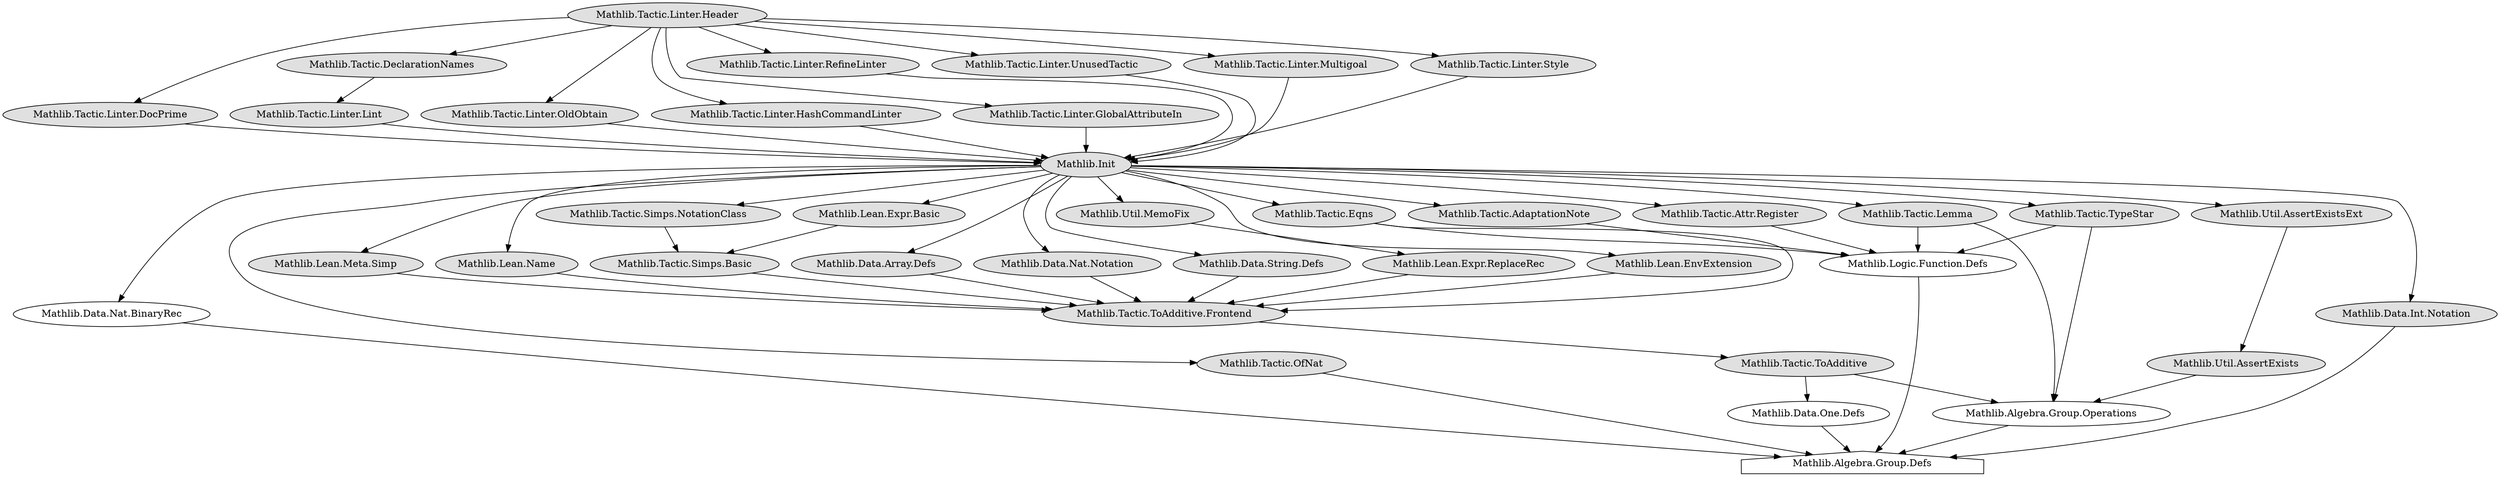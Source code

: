 digraph "import_graph" {
  "Mathlib.Data.One.Defs" [shape=ellipse];
  "Mathlib.Tactic.ToAdditive" -> "Mathlib.Data.One.Defs";
  "Mathlib.Data.Array.Defs" [style=filled, fillcolor="#e0e0e0", shape=ellipse];
  "Mathlib.Init" -> "Mathlib.Data.Array.Defs";
  "Mathlib.Tactic.Linter.DocPrime" [style=filled, fillcolor="#e0e0e0", shape=ellipse];
  "Mathlib.Tactic.Linter.Header" -> "Mathlib.Tactic.Linter.DocPrime";
  "Mathlib.Tactic.Linter.Lint" [style=filled, fillcolor="#e0e0e0", shape=ellipse];
  "Mathlib.Tactic.DeclarationNames" -> "Mathlib.Tactic.Linter.Lint";
  "Mathlib.Tactic.Lemma" [style=filled, fillcolor="#e0e0e0", shape=ellipse];
  "Mathlib.Init" -> "Mathlib.Tactic.Lemma";
  "Mathlib.Data.Nat.BinaryRec" [shape=ellipse];
  "Mathlib.Init" -> "Mathlib.Data.Nat.BinaryRec";
  "Mathlib.Tactic.ToAdditive.Frontend" [style=filled, fillcolor="#e0e0e0", shape=ellipse];
  "Mathlib.Data.Nat.Notation" -> "Mathlib.Tactic.ToAdditive.Frontend";
  "Mathlib.Data.String.Defs" -> "Mathlib.Tactic.ToAdditive.Frontend";
  "Mathlib.Data.Array.Defs" -> "Mathlib.Tactic.ToAdditive.Frontend";
  "Mathlib.Lean.Expr.ReplaceRec" -> "Mathlib.Tactic.ToAdditive.Frontend";
  "Mathlib.Lean.EnvExtension" -> "Mathlib.Tactic.ToAdditive.Frontend";
  "Mathlib.Lean.Meta.Simp" -> "Mathlib.Tactic.ToAdditive.Frontend";
  "Mathlib.Lean.Name" -> "Mathlib.Tactic.ToAdditive.Frontend";
  "Mathlib.Tactic.Eqns" -> "Mathlib.Tactic.ToAdditive.Frontend";
  "Mathlib.Tactic.Simps.Basic" -> "Mathlib.Tactic.ToAdditive.Frontend";
  "Mathlib.Tactic.DeclarationNames" [style=filled, fillcolor="#e0e0e0", shape=ellipse];
  "Mathlib.Tactic.Linter.Header" -> "Mathlib.Tactic.DeclarationNames";
  "Mathlib.Tactic.TypeStar" [style=filled, fillcolor="#e0e0e0", shape=ellipse];
  "Mathlib.Init" -> "Mathlib.Tactic.TypeStar";
  "Mathlib.Tactic.Linter.Header" [style=filled, fillcolor="#e0e0e0", shape=ellipse];
  "Mathlib.Tactic.Attr.Register" [style=filled, fillcolor="#e0e0e0", shape=ellipse];
  "Mathlib.Init" -> "Mathlib.Tactic.Attr.Register";
  "Mathlib.Lean.Name" [style=filled, fillcolor="#e0e0e0", shape=ellipse];
  "Mathlib.Init" -> "Mathlib.Lean.Name";
  "Mathlib.Data.Nat.Notation" [style=filled, fillcolor="#e0e0e0", shape=ellipse];
  "Mathlib.Init" -> "Mathlib.Data.Nat.Notation";
  "Mathlib.Data.String.Defs" [style=filled, fillcolor="#e0e0e0", shape=ellipse];
  "Mathlib.Init" -> "Mathlib.Data.String.Defs";
  "Mathlib.Lean.Expr.ReplaceRec" [style=filled, fillcolor="#e0e0e0", shape=ellipse];
  "Mathlib.Util.MemoFix" -> "Mathlib.Lean.Expr.ReplaceRec";
  "Mathlib.Tactic.Linter.OldObtain" [style=filled, fillcolor="#e0e0e0", shape=ellipse];
  "Mathlib.Tactic.Linter.Header" -> "Mathlib.Tactic.Linter.OldObtain";
  "Mathlib.Tactic.Linter.HashCommandLinter" [style=filled, fillcolor="#e0e0e0", shape=ellipse];
  "Mathlib.Tactic.Linter.Header" -> "Mathlib.Tactic.Linter.HashCommandLinter";
  "Mathlib.Tactic.Linter.GlobalAttributeIn" [style=filled, fillcolor="#e0e0e0", shape=ellipse];
  "Mathlib.Tactic.Linter.Header" -> "Mathlib.Tactic.Linter.GlobalAttributeIn";
  "Mathlib.Tactic.Simps.NotationClass" [style=filled, fillcolor="#e0e0e0", shape=ellipse];
  "Mathlib.Init" -> "Mathlib.Tactic.Simps.NotationClass";
  "Mathlib.Tactic.OfNat" [style=filled, fillcolor="#e0e0e0", shape=ellipse];
  "Mathlib.Init" -> "Mathlib.Tactic.OfNat";
  "Mathlib.Tactic.Linter.RefineLinter" [style=filled, fillcolor="#e0e0e0", shape=ellipse];
  "Mathlib.Tactic.Linter.Header" -> "Mathlib.Tactic.Linter.RefineLinter";
  "Mathlib.Algebra.Group.Operations" [shape=ellipse];
  "Mathlib.Tactic.Lemma" -> "Mathlib.Algebra.Group.Operations";
  "Mathlib.Tactic.TypeStar" -> "Mathlib.Algebra.Group.Operations";
  "Mathlib.Tactic.ToAdditive" -> "Mathlib.Algebra.Group.Operations";
  "Mathlib.Util.AssertExists" -> "Mathlib.Algebra.Group.Operations";
  "Mathlib.Logic.Function.Defs" [shape=ellipse];
  "Mathlib.Tactic.AdaptationNote" -> "Mathlib.Logic.Function.Defs";
  "Mathlib.Tactic.Attr.Register" -> "Mathlib.Logic.Function.Defs";
  "Mathlib.Tactic.Lemma" -> "Mathlib.Logic.Function.Defs";
  "Mathlib.Tactic.Eqns" -> "Mathlib.Logic.Function.Defs";
  "Mathlib.Tactic.TypeStar" -> "Mathlib.Logic.Function.Defs";
  "Mathlib.Algebra.Group.Defs" [shape=house];
  "Mathlib.Data.Int.Notation" -> "Mathlib.Algebra.Group.Defs";
  "Mathlib.Data.Nat.BinaryRec" -> "Mathlib.Algebra.Group.Defs";
  "Mathlib.Data.One.Defs" -> "Mathlib.Algebra.Group.Defs";
  "Mathlib.Algebra.Group.Operations" -> "Mathlib.Algebra.Group.Defs";
  "Mathlib.Logic.Function.Defs" -> "Mathlib.Algebra.Group.Defs";
  "Mathlib.Tactic.OfNat" -> "Mathlib.Algebra.Group.Defs";
  "Mathlib.Tactic.ToAdditive" [style=filled, fillcolor="#e0e0e0", shape=ellipse];
  "Mathlib.Tactic.ToAdditive.Frontend" -> "Mathlib.Tactic.ToAdditive";
  "Mathlib.Tactic.Simps.Basic" [style=filled, fillcolor="#e0e0e0", shape=ellipse];
  "Mathlib.Tactic.Simps.NotationClass" -> "Mathlib.Tactic.Simps.Basic";
  "Mathlib.Lean.Expr.Basic" -> "Mathlib.Tactic.Simps.Basic";
  "Mathlib.Tactic.Linter.UnusedTactic" [style=filled, fillcolor="#e0e0e0", shape=ellipse];
  "Mathlib.Tactic.Linter.Header" -> "Mathlib.Tactic.Linter.UnusedTactic";
  "Mathlib.Init" [style=filled, fillcolor="#e0e0e0", shape=ellipse];
  "Mathlib.Tactic.Linter.DocPrime" -> "Mathlib.Init";
  "Mathlib.Tactic.Linter.GlobalAttributeIn" -> "Mathlib.Init";
  "Mathlib.Tactic.Linter.HashCommandLinter" -> "Mathlib.Init";
  "Mathlib.Tactic.Linter.Lint" -> "Mathlib.Init";
  "Mathlib.Tactic.Linter.Multigoal" -> "Mathlib.Init";
  "Mathlib.Tactic.Linter.OldObtain" -> "Mathlib.Init";
  "Mathlib.Tactic.Linter.RefineLinter" -> "Mathlib.Init";
  "Mathlib.Tactic.Linter.UnusedTactic" -> "Mathlib.Init";
  "Mathlib.Tactic.Linter.Style" -> "Mathlib.Init";
  "Mathlib.Lean.Expr.Basic" [style=filled, fillcolor="#e0e0e0", shape=ellipse];
  "Mathlib.Init" -> "Mathlib.Lean.Expr.Basic";
  "Mathlib.Tactic.Linter.Style" [style=filled, fillcolor="#e0e0e0", shape=ellipse];
  "Mathlib.Tactic.Linter.Header" -> "Mathlib.Tactic.Linter.Style";
  "Mathlib.Tactic.Eqns" [style=filled, fillcolor="#e0e0e0", shape=ellipse];
  "Mathlib.Init" -> "Mathlib.Tactic.Eqns";
  "Mathlib.Util.AssertExists" [style=filled, fillcolor="#e0e0e0", shape=ellipse];
  "Mathlib.Util.AssertExistsExt" -> "Mathlib.Util.AssertExists";
  "Mathlib.Util.AssertExistsExt" [style=filled, fillcolor="#e0e0e0", shape=ellipse];
  "Mathlib.Init" -> "Mathlib.Util.AssertExistsExt";
  "Mathlib.Lean.EnvExtension" [style=filled, fillcolor="#e0e0e0", shape=ellipse];
  "Mathlib.Init" -> "Mathlib.Lean.EnvExtension";
  "Mathlib.Lean.Meta.Simp" [style=filled, fillcolor="#e0e0e0", shape=ellipse];
  "Mathlib.Init" -> "Mathlib.Lean.Meta.Simp";
  "Mathlib.Data.Int.Notation" [style=filled, fillcolor="#e0e0e0", shape=ellipse];
  "Mathlib.Init" -> "Mathlib.Data.Int.Notation";
  "Mathlib.Tactic.AdaptationNote" [style=filled, fillcolor="#e0e0e0", shape=ellipse];
  "Mathlib.Init" -> "Mathlib.Tactic.AdaptationNote";
  "Mathlib.Tactic.Linter.Multigoal" [style=filled, fillcolor="#e0e0e0", shape=ellipse];
  "Mathlib.Tactic.Linter.Header" -> "Mathlib.Tactic.Linter.Multigoal";
  "Mathlib.Util.MemoFix" [style=filled, fillcolor="#e0e0e0", shape=ellipse];
  "Mathlib.Init" -> "Mathlib.Util.MemoFix";
}